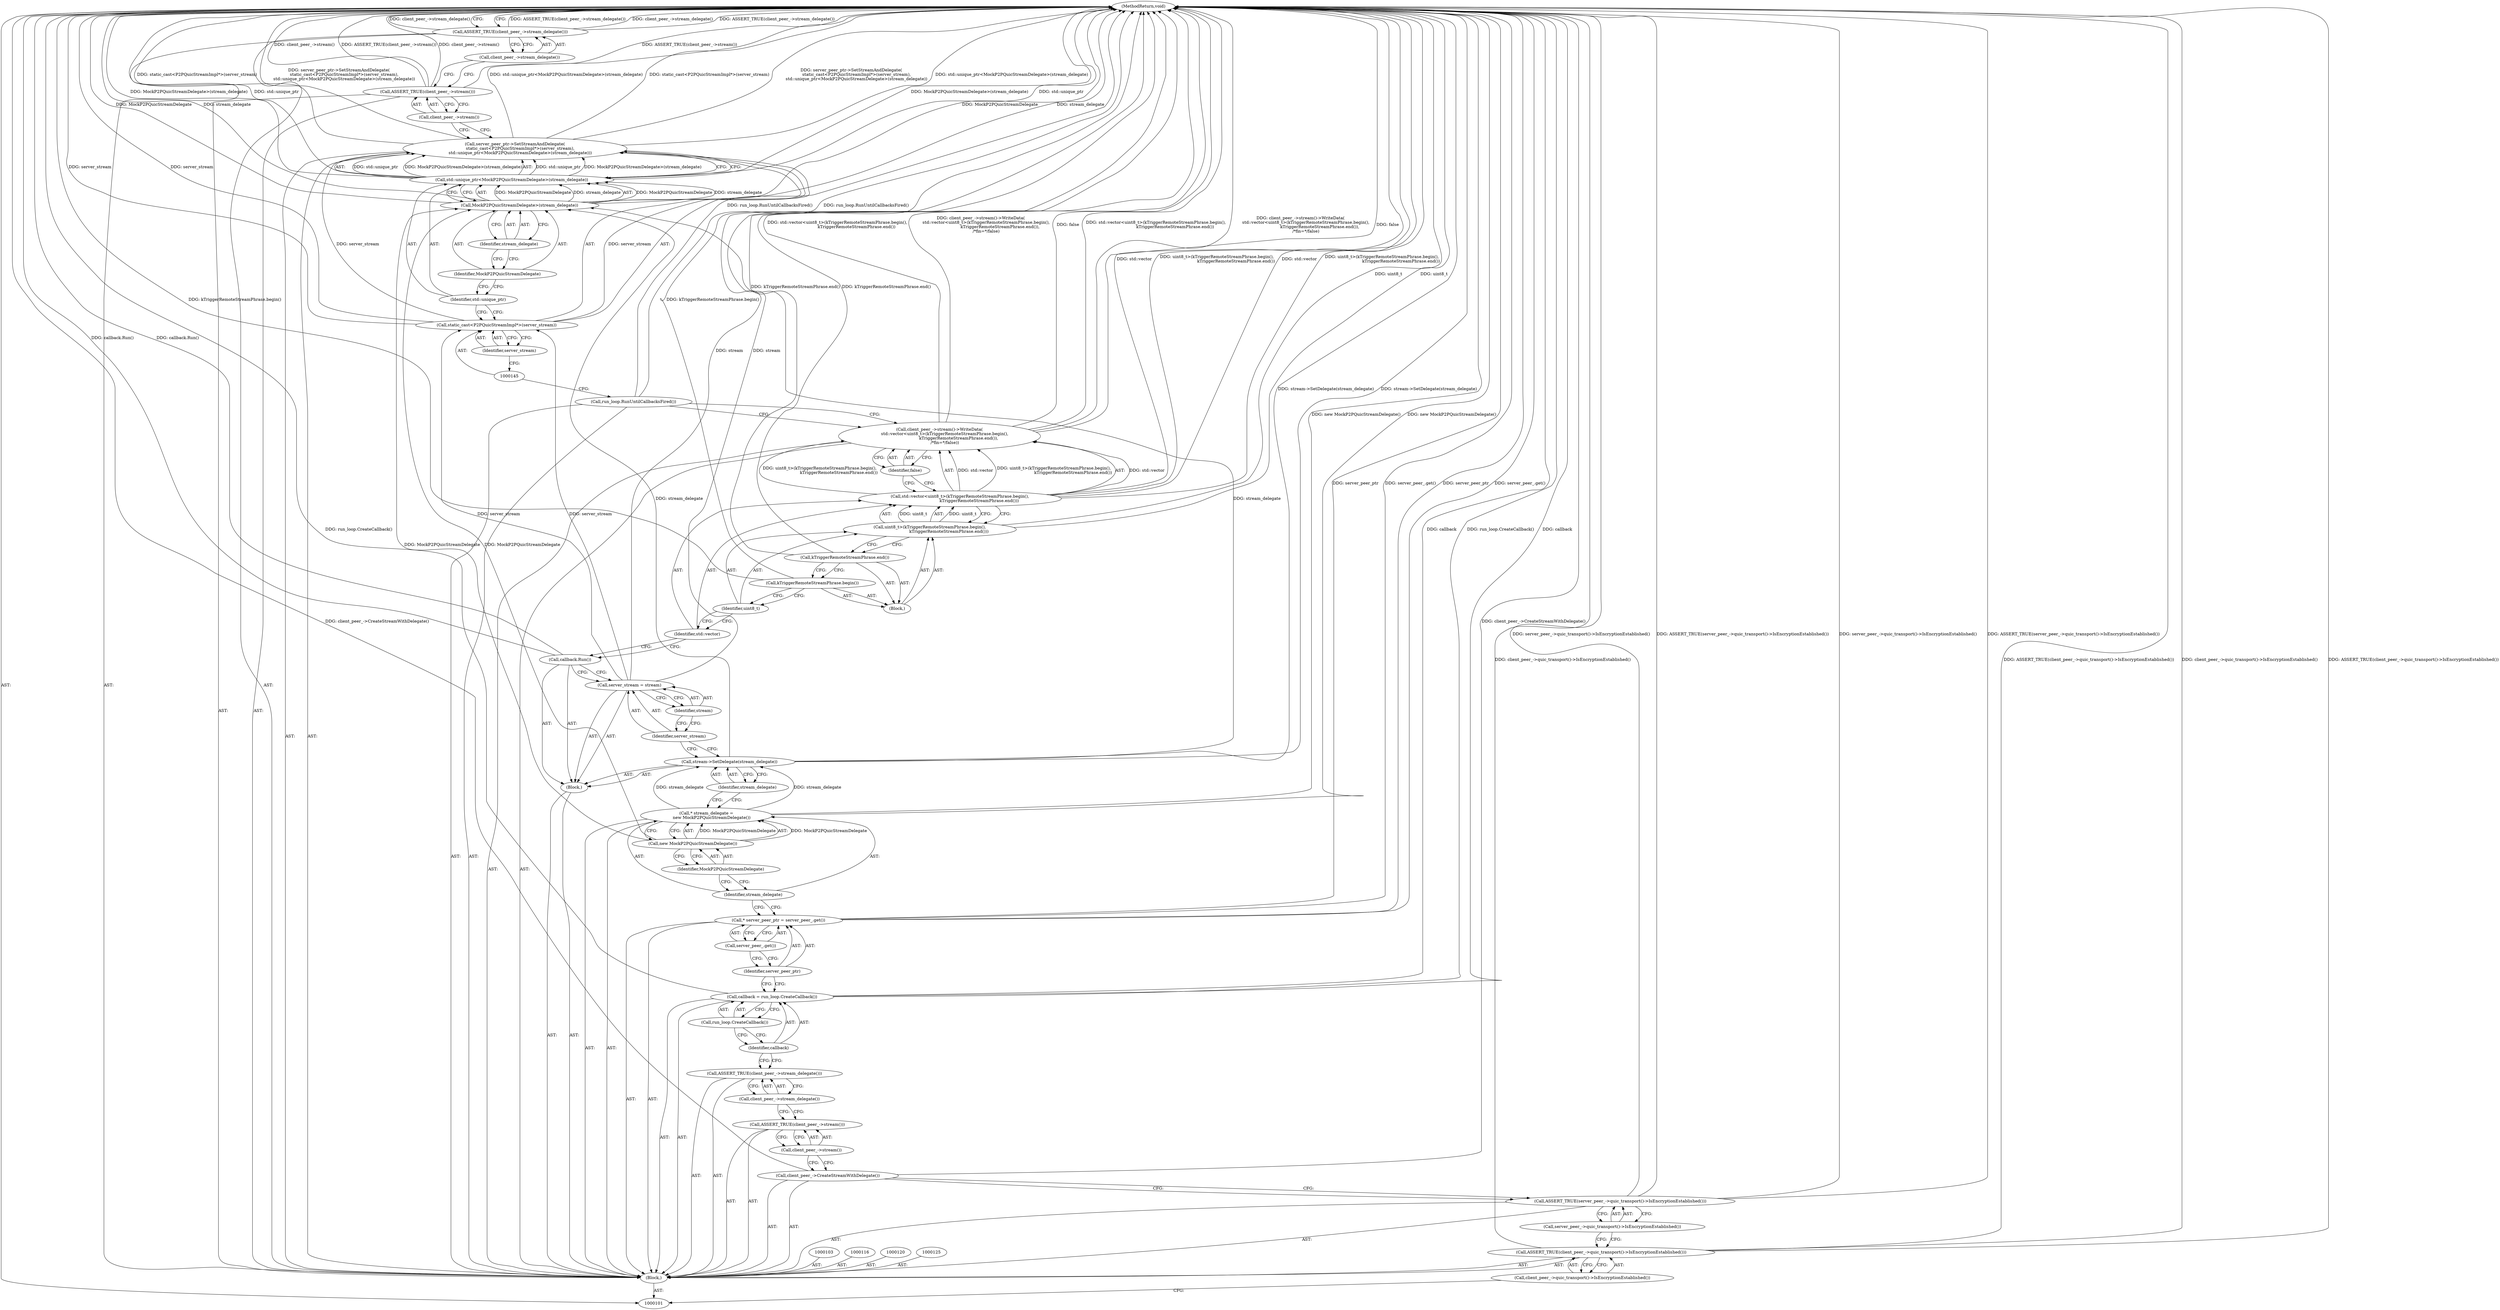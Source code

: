 digraph "0_Chrome_350f7d4b2c76950c8e7271284de84a9756b796e1_6" {
"1000156" [label="(MethodReturn,void)"];
"1000102" [label="(Block,)"];
"1000113" [label="(Call,callback = run_loop.CreateCallback())"];
"1000114" [label="(Identifier,callback)"];
"1000115" [label="(Call,run_loop.CreateCallback())"];
"1000117" [label="(Call,* server_peer_ptr = server_peer_.get())"];
"1000118" [label="(Identifier,server_peer_ptr)"];
"1000119" [label="(Call,server_peer_.get())"];
"1000121" [label="(Call,* stream_delegate =\n        new MockP2PQuicStreamDelegate())"];
"1000122" [label="(Identifier,stream_delegate)"];
"1000124" [label="(Identifier,MockP2PQuicStreamDelegate)"];
"1000123" [label="(Call,new MockP2PQuicStreamDelegate())"];
"1000126" [label="(Block,)"];
"1000127" [label="(Call,stream->SetDelegate(stream_delegate))"];
"1000128" [label="(Identifier,stream_delegate)"];
"1000129" [label="(Call,server_stream = stream)"];
"1000130" [label="(Identifier,server_stream)"];
"1000131" [label="(Identifier,stream)"];
"1000132" [label="(Call,callback.Run())"];
"1000133" [label="(Call,client_peer_->stream()->WriteData(\n        std::vector<uint8_t>(kTriggerRemoteStreamPhrase.begin(),\n                             kTriggerRemoteStreamPhrase.end()),\n        /*fin=*/false))"];
"1000136" [label="(Call,uint8_t>(kTriggerRemoteStreamPhrase.begin(),\n                             kTriggerRemoteStreamPhrase.end()))"];
"1000137" [label="(Identifier,uint8_t)"];
"1000138" [label="(Block,)"];
"1000139" [label="(Call,kTriggerRemoteStreamPhrase.begin())"];
"1000134" [label="(Call,std::vector<uint8_t>(kTriggerRemoteStreamPhrase.begin(),\n                             kTriggerRemoteStreamPhrase.end()))"];
"1000135" [label="(Identifier,std::vector)"];
"1000140" [label="(Call,kTriggerRemoteStreamPhrase.end())"];
"1000141" [label="(Identifier,false)"];
"1000142" [label="(Call,run_loop.RunUntilCallbacksFired())"];
"1000143" [label="(Call,server_peer_ptr->SetStreamAndDelegate(\n        static_cast<P2PQuicStreamImpl*>(server_stream),\n        std::unique_ptr<MockP2PQuicStreamDelegate>(stream_delegate)))"];
"1000146" [label="(Identifier,server_stream)"];
"1000144" [label="(Call,static_cast<P2PQuicStreamImpl*>(server_stream))"];
"1000105" [label="(Call,client_peer_->quic_transport()->IsEncryptionEstablished())"];
"1000104" [label="(Call,ASSERT_TRUE(client_peer_->quic_transport()->IsEncryptionEstablished()))"];
"1000149" [label="(Call,MockP2PQuicStreamDelegate>(stream_delegate))"];
"1000150" [label="(Identifier,MockP2PQuicStreamDelegate)"];
"1000151" [label="(Identifier,stream_delegate)"];
"1000147" [label="(Call,std::unique_ptr<MockP2PQuicStreamDelegate>(stream_delegate))"];
"1000148" [label="(Identifier,std::unique_ptr)"];
"1000153" [label="(Call,client_peer_->stream())"];
"1000152" [label="(Call,ASSERT_TRUE(client_peer_->stream()))"];
"1000155" [label="(Call,client_peer_->stream_delegate())"];
"1000154" [label="(Call,ASSERT_TRUE(client_peer_->stream_delegate()))"];
"1000107" [label="(Call,server_peer_->quic_transport()->IsEncryptionEstablished())"];
"1000106" [label="(Call,ASSERT_TRUE(server_peer_->quic_transport()->IsEncryptionEstablished()))"];
"1000108" [label="(Call,client_peer_->CreateStreamWithDelegate())"];
"1000110" [label="(Call,client_peer_->stream())"];
"1000109" [label="(Call,ASSERT_TRUE(client_peer_->stream()))"];
"1000112" [label="(Call,client_peer_->stream_delegate())"];
"1000111" [label="(Call,ASSERT_TRUE(client_peer_->stream_delegate()))"];
"1000156" -> "1000101"  [label="AST: "];
"1000156" -> "1000154"  [label="CFG: "];
"1000142" -> "1000156"  [label="DDG: run_loop.RunUntilCallbacksFired()"];
"1000108" -> "1000156"  [label="DDG: client_peer_->CreateStreamWithDelegate()"];
"1000104" -> "1000156"  [label="DDG: ASSERT_TRUE(client_peer_->quic_transport()->IsEncryptionEstablished())"];
"1000104" -> "1000156"  [label="DDG: client_peer_->quic_transport()->IsEncryptionEstablished()"];
"1000113" -> "1000156"  [label="DDG: callback"];
"1000113" -> "1000156"  [label="DDG: run_loop.CreateCallback()"];
"1000117" -> "1000156"  [label="DDG: server_peer_ptr"];
"1000117" -> "1000156"  [label="DDG: server_peer_.get()"];
"1000133" -> "1000156"  [label="DDG: client_peer_->stream()->WriteData(\n        std::vector<uint8_t>(kTriggerRemoteStreamPhrase.begin(),\n                             kTriggerRemoteStreamPhrase.end()),\n        /*fin=*/false)"];
"1000133" -> "1000156"  [label="DDG: false"];
"1000133" -> "1000156"  [label="DDG: std::vector<uint8_t>(kTriggerRemoteStreamPhrase.begin(),\n                             kTriggerRemoteStreamPhrase.end())"];
"1000154" -> "1000156"  [label="DDG: ASSERT_TRUE(client_peer_->stream_delegate())"];
"1000154" -> "1000156"  [label="DDG: client_peer_->stream_delegate()"];
"1000149" -> "1000156"  [label="DDG: MockP2PQuicStreamDelegate"];
"1000149" -> "1000156"  [label="DDG: stream_delegate"];
"1000144" -> "1000156"  [label="DDG: server_stream"];
"1000143" -> "1000156"  [label="DDG: std::unique_ptr<MockP2PQuicStreamDelegate>(stream_delegate)"];
"1000143" -> "1000156"  [label="DDG: static_cast<P2PQuicStreamImpl*>(server_stream)"];
"1000143" -> "1000156"  [label="DDG: server_peer_ptr->SetStreamAndDelegate(\n        static_cast<P2PQuicStreamImpl*>(server_stream),\n        std::unique_ptr<MockP2PQuicStreamDelegate>(stream_delegate))"];
"1000129" -> "1000156"  [label="DDG: stream"];
"1000106" -> "1000156"  [label="DDG: server_peer_->quic_transport()->IsEncryptionEstablished()"];
"1000106" -> "1000156"  [label="DDG: ASSERT_TRUE(server_peer_->quic_transport()->IsEncryptionEstablished())"];
"1000121" -> "1000156"  [label="DDG: new MockP2PQuicStreamDelegate()"];
"1000132" -> "1000156"  [label="DDG: callback.Run()"];
"1000139" -> "1000156"  [label="DDG: kTriggerRemoteStreamPhrase.begin()"];
"1000140" -> "1000156"  [label="DDG: kTriggerRemoteStreamPhrase.end()"];
"1000152" -> "1000156"  [label="DDG: ASSERT_TRUE(client_peer_->stream())"];
"1000152" -> "1000156"  [label="DDG: client_peer_->stream()"];
"1000147" -> "1000156"  [label="DDG: MockP2PQuicStreamDelegate>(stream_delegate)"];
"1000147" -> "1000156"  [label="DDG: std::unique_ptr"];
"1000127" -> "1000156"  [label="DDG: stream->SetDelegate(stream_delegate)"];
"1000134" -> "1000156"  [label="DDG: std::vector"];
"1000134" -> "1000156"  [label="DDG: uint8_t>(kTriggerRemoteStreamPhrase.begin(),\n                             kTriggerRemoteStreamPhrase.end())"];
"1000136" -> "1000156"  [label="DDG: uint8_t"];
"1000102" -> "1000101"  [label="AST: "];
"1000103" -> "1000102"  [label="AST: "];
"1000104" -> "1000102"  [label="AST: "];
"1000106" -> "1000102"  [label="AST: "];
"1000108" -> "1000102"  [label="AST: "];
"1000109" -> "1000102"  [label="AST: "];
"1000111" -> "1000102"  [label="AST: "];
"1000113" -> "1000102"  [label="AST: "];
"1000116" -> "1000102"  [label="AST: "];
"1000117" -> "1000102"  [label="AST: "];
"1000120" -> "1000102"  [label="AST: "];
"1000121" -> "1000102"  [label="AST: "];
"1000125" -> "1000102"  [label="AST: "];
"1000126" -> "1000102"  [label="AST: "];
"1000133" -> "1000102"  [label="AST: "];
"1000142" -> "1000102"  [label="AST: "];
"1000143" -> "1000102"  [label="AST: "];
"1000152" -> "1000102"  [label="AST: "];
"1000154" -> "1000102"  [label="AST: "];
"1000113" -> "1000102"  [label="AST: "];
"1000113" -> "1000115"  [label="CFG: "];
"1000114" -> "1000113"  [label="AST: "];
"1000115" -> "1000113"  [label="AST: "];
"1000118" -> "1000113"  [label="CFG: "];
"1000113" -> "1000156"  [label="DDG: callback"];
"1000113" -> "1000156"  [label="DDG: run_loop.CreateCallback()"];
"1000114" -> "1000113"  [label="AST: "];
"1000114" -> "1000111"  [label="CFG: "];
"1000115" -> "1000114"  [label="CFG: "];
"1000115" -> "1000113"  [label="AST: "];
"1000115" -> "1000114"  [label="CFG: "];
"1000113" -> "1000115"  [label="CFG: "];
"1000117" -> "1000102"  [label="AST: "];
"1000117" -> "1000119"  [label="CFG: "];
"1000118" -> "1000117"  [label="AST: "];
"1000119" -> "1000117"  [label="AST: "];
"1000122" -> "1000117"  [label="CFG: "];
"1000117" -> "1000156"  [label="DDG: server_peer_ptr"];
"1000117" -> "1000156"  [label="DDG: server_peer_.get()"];
"1000118" -> "1000117"  [label="AST: "];
"1000118" -> "1000113"  [label="CFG: "];
"1000119" -> "1000118"  [label="CFG: "];
"1000119" -> "1000117"  [label="AST: "];
"1000119" -> "1000118"  [label="CFG: "];
"1000117" -> "1000119"  [label="CFG: "];
"1000121" -> "1000102"  [label="AST: "];
"1000121" -> "1000123"  [label="CFG: "];
"1000122" -> "1000121"  [label="AST: "];
"1000123" -> "1000121"  [label="AST: "];
"1000128" -> "1000121"  [label="CFG: "];
"1000121" -> "1000156"  [label="DDG: new MockP2PQuicStreamDelegate()"];
"1000123" -> "1000121"  [label="DDG: MockP2PQuicStreamDelegate"];
"1000121" -> "1000127"  [label="DDG: stream_delegate"];
"1000122" -> "1000121"  [label="AST: "];
"1000122" -> "1000117"  [label="CFG: "];
"1000124" -> "1000122"  [label="CFG: "];
"1000124" -> "1000123"  [label="AST: "];
"1000124" -> "1000122"  [label="CFG: "];
"1000123" -> "1000124"  [label="CFG: "];
"1000123" -> "1000121"  [label="AST: "];
"1000123" -> "1000124"  [label="CFG: "];
"1000124" -> "1000123"  [label="AST: "];
"1000121" -> "1000123"  [label="CFG: "];
"1000123" -> "1000121"  [label="DDG: MockP2PQuicStreamDelegate"];
"1000123" -> "1000149"  [label="DDG: MockP2PQuicStreamDelegate"];
"1000126" -> "1000102"  [label="AST: "];
"1000127" -> "1000126"  [label="AST: "];
"1000129" -> "1000126"  [label="AST: "];
"1000132" -> "1000126"  [label="AST: "];
"1000127" -> "1000126"  [label="AST: "];
"1000127" -> "1000128"  [label="CFG: "];
"1000128" -> "1000127"  [label="AST: "];
"1000130" -> "1000127"  [label="CFG: "];
"1000127" -> "1000156"  [label="DDG: stream->SetDelegate(stream_delegate)"];
"1000121" -> "1000127"  [label="DDG: stream_delegate"];
"1000127" -> "1000149"  [label="DDG: stream_delegate"];
"1000128" -> "1000127"  [label="AST: "];
"1000128" -> "1000121"  [label="CFG: "];
"1000127" -> "1000128"  [label="CFG: "];
"1000129" -> "1000126"  [label="AST: "];
"1000129" -> "1000131"  [label="CFG: "];
"1000130" -> "1000129"  [label="AST: "];
"1000131" -> "1000129"  [label="AST: "];
"1000132" -> "1000129"  [label="CFG: "];
"1000129" -> "1000156"  [label="DDG: stream"];
"1000129" -> "1000144"  [label="DDG: server_stream"];
"1000130" -> "1000129"  [label="AST: "];
"1000130" -> "1000127"  [label="CFG: "];
"1000131" -> "1000130"  [label="CFG: "];
"1000131" -> "1000129"  [label="AST: "];
"1000131" -> "1000130"  [label="CFG: "];
"1000129" -> "1000131"  [label="CFG: "];
"1000132" -> "1000126"  [label="AST: "];
"1000132" -> "1000129"  [label="CFG: "];
"1000135" -> "1000132"  [label="CFG: "];
"1000132" -> "1000156"  [label="DDG: callback.Run()"];
"1000133" -> "1000102"  [label="AST: "];
"1000133" -> "1000141"  [label="CFG: "];
"1000134" -> "1000133"  [label="AST: "];
"1000141" -> "1000133"  [label="AST: "];
"1000142" -> "1000133"  [label="CFG: "];
"1000133" -> "1000156"  [label="DDG: client_peer_->stream()->WriteData(\n        std::vector<uint8_t>(kTriggerRemoteStreamPhrase.begin(),\n                             kTriggerRemoteStreamPhrase.end()),\n        /*fin=*/false)"];
"1000133" -> "1000156"  [label="DDG: false"];
"1000133" -> "1000156"  [label="DDG: std::vector<uint8_t>(kTriggerRemoteStreamPhrase.begin(),\n                             kTriggerRemoteStreamPhrase.end())"];
"1000134" -> "1000133"  [label="DDG: std::vector"];
"1000134" -> "1000133"  [label="DDG: uint8_t>(kTriggerRemoteStreamPhrase.begin(),\n                             kTriggerRemoteStreamPhrase.end())"];
"1000136" -> "1000134"  [label="AST: "];
"1000136" -> "1000140"  [label="CFG: "];
"1000137" -> "1000136"  [label="AST: "];
"1000138" -> "1000136"  [label="AST: "];
"1000134" -> "1000136"  [label="CFG: "];
"1000136" -> "1000156"  [label="DDG: uint8_t"];
"1000136" -> "1000134"  [label="DDG: uint8_t"];
"1000137" -> "1000136"  [label="AST: "];
"1000137" -> "1000135"  [label="CFG: "];
"1000139" -> "1000137"  [label="CFG: "];
"1000138" -> "1000136"  [label="AST: "];
"1000139" -> "1000138"  [label="AST: "];
"1000140" -> "1000138"  [label="AST: "];
"1000139" -> "1000138"  [label="AST: "];
"1000139" -> "1000137"  [label="CFG: "];
"1000140" -> "1000139"  [label="CFG: "];
"1000139" -> "1000156"  [label="DDG: kTriggerRemoteStreamPhrase.begin()"];
"1000134" -> "1000133"  [label="AST: "];
"1000134" -> "1000136"  [label="CFG: "];
"1000135" -> "1000134"  [label="AST: "];
"1000136" -> "1000134"  [label="AST: "];
"1000141" -> "1000134"  [label="CFG: "];
"1000134" -> "1000156"  [label="DDG: std::vector"];
"1000134" -> "1000156"  [label="DDG: uint8_t>(kTriggerRemoteStreamPhrase.begin(),\n                             kTriggerRemoteStreamPhrase.end())"];
"1000134" -> "1000133"  [label="DDG: std::vector"];
"1000134" -> "1000133"  [label="DDG: uint8_t>(kTriggerRemoteStreamPhrase.begin(),\n                             kTriggerRemoteStreamPhrase.end())"];
"1000136" -> "1000134"  [label="DDG: uint8_t"];
"1000135" -> "1000134"  [label="AST: "];
"1000135" -> "1000132"  [label="CFG: "];
"1000137" -> "1000135"  [label="CFG: "];
"1000140" -> "1000138"  [label="AST: "];
"1000140" -> "1000139"  [label="CFG: "];
"1000136" -> "1000140"  [label="CFG: "];
"1000140" -> "1000156"  [label="DDG: kTriggerRemoteStreamPhrase.end()"];
"1000141" -> "1000133"  [label="AST: "];
"1000141" -> "1000134"  [label="CFG: "];
"1000133" -> "1000141"  [label="CFG: "];
"1000142" -> "1000102"  [label="AST: "];
"1000142" -> "1000133"  [label="CFG: "];
"1000145" -> "1000142"  [label="CFG: "];
"1000142" -> "1000156"  [label="DDG: run_loop.RunUntilCallbacksFired()"];
"1000143" -> "1000102"  [label="AST: "];
"1000143" -> "1000147"  [label="CFG: "];
"1000144" -> "1000143"  [label="AST: "];
"1000147" -> "1000143"  [label="AST: "];
"1000153" -> "1000143"  [label="CFG: "];
"1000143" -> "1000156"  [label="DDG: std::unique_ptr<MockP2PQuicStreamDelegate>(stream_delegate)"];
"1000143" -> "1000156"  [label="DDG: static_cast<P2PQuicStreamImpl*>(server_stream)"];
"1000143" -> "1000156"  [label="DDG: server_peer_ptr->SetStreamAndDelegate(\n        static_cast<P2PQuicStreamImpl*>(server_stream),\n        std::unique_ptr<MockP2PQuicStreamDelegate>(stream_delegate))"];
"1000144" -> "1000143"  [label="DDG: server_stream"];
"1000147" -> "1000143"  [label="DDG: std::unique_ptr"];
"1000147" -> "1000143"  [label="DDG: MockP2PQuicStreamDelegate>(stream_delegate)"];
"1000146" -> "1000144"  [label="AST: "];
"1000146" -> "1000145"  [label="CFG: "];
"1000144" -> "1000146"  [label="CFG: "];
"1000144" -> "1000143"  [label="AST: "];
"1000144" -> "1000146"  [label="CFG: "];
"1000145" -> "1000144"  [label="AST: "];
"1000146" -> "1000144"  [label="AST: "];
"1000148" -> "1000144"  [label="CFG: "];
"1000144" -> "1000156"  [label="DDG: server_stream"];
"1000144" -> "1000143"  [label="DDG: server_stream"];
"1000129" -> "1000144"  [label="DDG: server_stream"];
"1000105" -> "1000104"  [label="AST: "];
"1000105" -> "1000101"  [label="CFG: "];
"1000104" -> "1000105"  [label="CFG: "];
"1000104" -> "1000102"  [label="AST: "];
"1000104" -> "1000105"  [label="CFG: "];
"1000105" -> "1000104"  [label="AST: "];
"1000107" -> "1000104"  [label="CFG: "];
"1000104" -> "1000156"  [label="DDG: ASSERT_TRUE(client_peer_->quic_transport()->IsEncryptionEstablished())"];
"1000104" -> "1000156"  [label="DDG: client_peer_->quic_transport()->IsEncryptionEstablished()"];
"1000149" -> "1000147"  [label="AST: "];
"1000149" -> "1000151"  [label="CFG: "];
"1000150" -> "1000149"  [label="AST: "];
"1000151" -> "1000149"  [label="AST: "];
"1000147" -> "1000149"  [label="CFG: "];
"1000149" -> "1000156"  [label="DDG: MockP2PQuicStreamDelegate"];
"1000149" -> "1000156"  [label="DDG: stream_delegate"];
"1000149" -> "1000147"  [label="DDG: MockP2PQuicStreamDelegate"];
"1000149" -> "1000147"  [label="DDG: stream_delegate"];
"1000123" -> "1000149"  [label="DDG: MockP2PQuicStreamDelegate"];
"1000127" -> "1000149"  [label="DDG: stream_delegate"];
"1000150" -> "1000149"  [label="AST: "];
"1000150" -> "1000148"  [label="CFG: "];
"1000151" -> "1000150"  [label="CFG: "];
"1000151" -> "1000149"  [label="AST: "];
"1000151" -> "1000150"  [label="CFG: "];
"1000149" -> "1000151"  [label="CFG: "];
"1000147" -> "1000143"  [label="AST: "];
"1000147" -> "1000149"  [label="CFG: "];
"1000148" -> "1000147"  [label="AST: "];
"1000149" -> "1000147"  [label="AST: "];
"1000143" -> "1000147"  [label="CFG: "];
"1000147" -> "1000156"  [label="DDG: MockP2PQuicStreamDelegate>(stream_delegate)"];
"1000147" -> "1000156"  [label="DDG: std::unique_ptr"];
"1000147" -> "1000143"  [label="DDG: std::unique_ptr"];
"1000147" -> "1000143"  [label="DDG: MockP2PQuicStreamDelegate>(stream_delegate)"];
"1000149" -> "1000147"  [label="DDG: MockP2PQuicStreamDelegate"];
"1000149" -> "1000147"  [label="DDG: stream_delegate"];
"1000148" -> "1000147"  [label="AST: "];
"1000148" -> "1000144"  [label="CFG: "];
"1000150" -> "1000148"  [label="CFG: "];
"1000153" -> "1000152"  [label="AST: "];
"1000153" -> "1000143"  [label="CFG: "];
"1000152" -> "1000153"  [label="CFG: "];
"1000152" -> "1000102"  [label="AST: "];
"1000152" -> "1000153"  [label="CFG: "];
"1000153" -> "1000152"  [label="AST: "];
"1000155" -> "1000152"  [label="CFG: "];
"1000152" -> "1000156"  [label="DDG: ASSERT_TRUE(client_peer_->stream())"];
"1000152" -> "1000156"  [label="DDG: client_peer_->stream()"];
"1000155" -> "1000154"  [label="AST: "];
"1000155" -> "1000152"  [label="CFG: "];
"1000154" -> "1000155"  [label="CFG: "];
"1000154" -> "1000102"  [label="AST: "];
"1000154" -> "1000155"  [label="CFG: "];
"1000155" -> "1000154"  [label="AST: "];
"1000156" -> "1000154"  [label="CFG: "];
"1000154" -> "1000156"  [label="DDG: ASSERT_TRUE(client_peer_->stream_delegate())"];
"1000154" -> "1000156"  [label="DDG: client_peer_->stream_delegate()"];
"1000107" -> "1000106"  [label="AST: "];
"1000107" -> "1000104"  [label="CFG: "];
"1000106" -> "1000107"  [label="CFG: "];
"1000106" -> "1000102"  [label="AST: "];
"1000106" -> "1000107"  [label="CFG: "];
"1000107" -> "1000106"  [label="AST: "];
"1000108" -> "1000106"  [label="CFG: "];
"1000106" -> "1000156"  [label="DDG: server_peer_->quic_transport()->IsEncryptionEstablished()"];
"1000106" -> "1000156"  [label="DDG: ASSERT_TRUE(server_peer_->quic_transport()->IsEncryptionEstablished())"];
"1000108" -> "1000102"  [label="AST: "];
"1000108" -> "1000106"  [label="CFG: "];
"1000110" -> "1000108"  [label="CFG: "];
"1000108" -> "1000156"  [label="DDG: client_peer_->CreateStreamWithDelegate()"];
"1000110" -> "1000109"  [label="AST: "];
"1000110" -> "1000108"  [label="CFG: "];
"1000109" -> "1000110"  [label="CFG: "];
"1000109" -> "1000102"  [label="AST: "];
"1000109" -> "1000110"  [label="CFG: "];
"1000110" -> "1000109"  [label="AST: "];
"1000112" -> "1000109"  [label="CFG: "];
"1000112" -> "1000111"  [label="AST: "];
"1000112" -> "1000109"  [label="CFG: "];
"1000111" -> "1000112"  [label="CFG: "];
"1000111" -> "1000102"  [label="AST: "];
"1000111" -> "1000112"  [label="CFG: "];
"1000112" -> "1000111"  [label="AST: "];
"1000114" -> "1000111"  [label="CFG: "];
}
